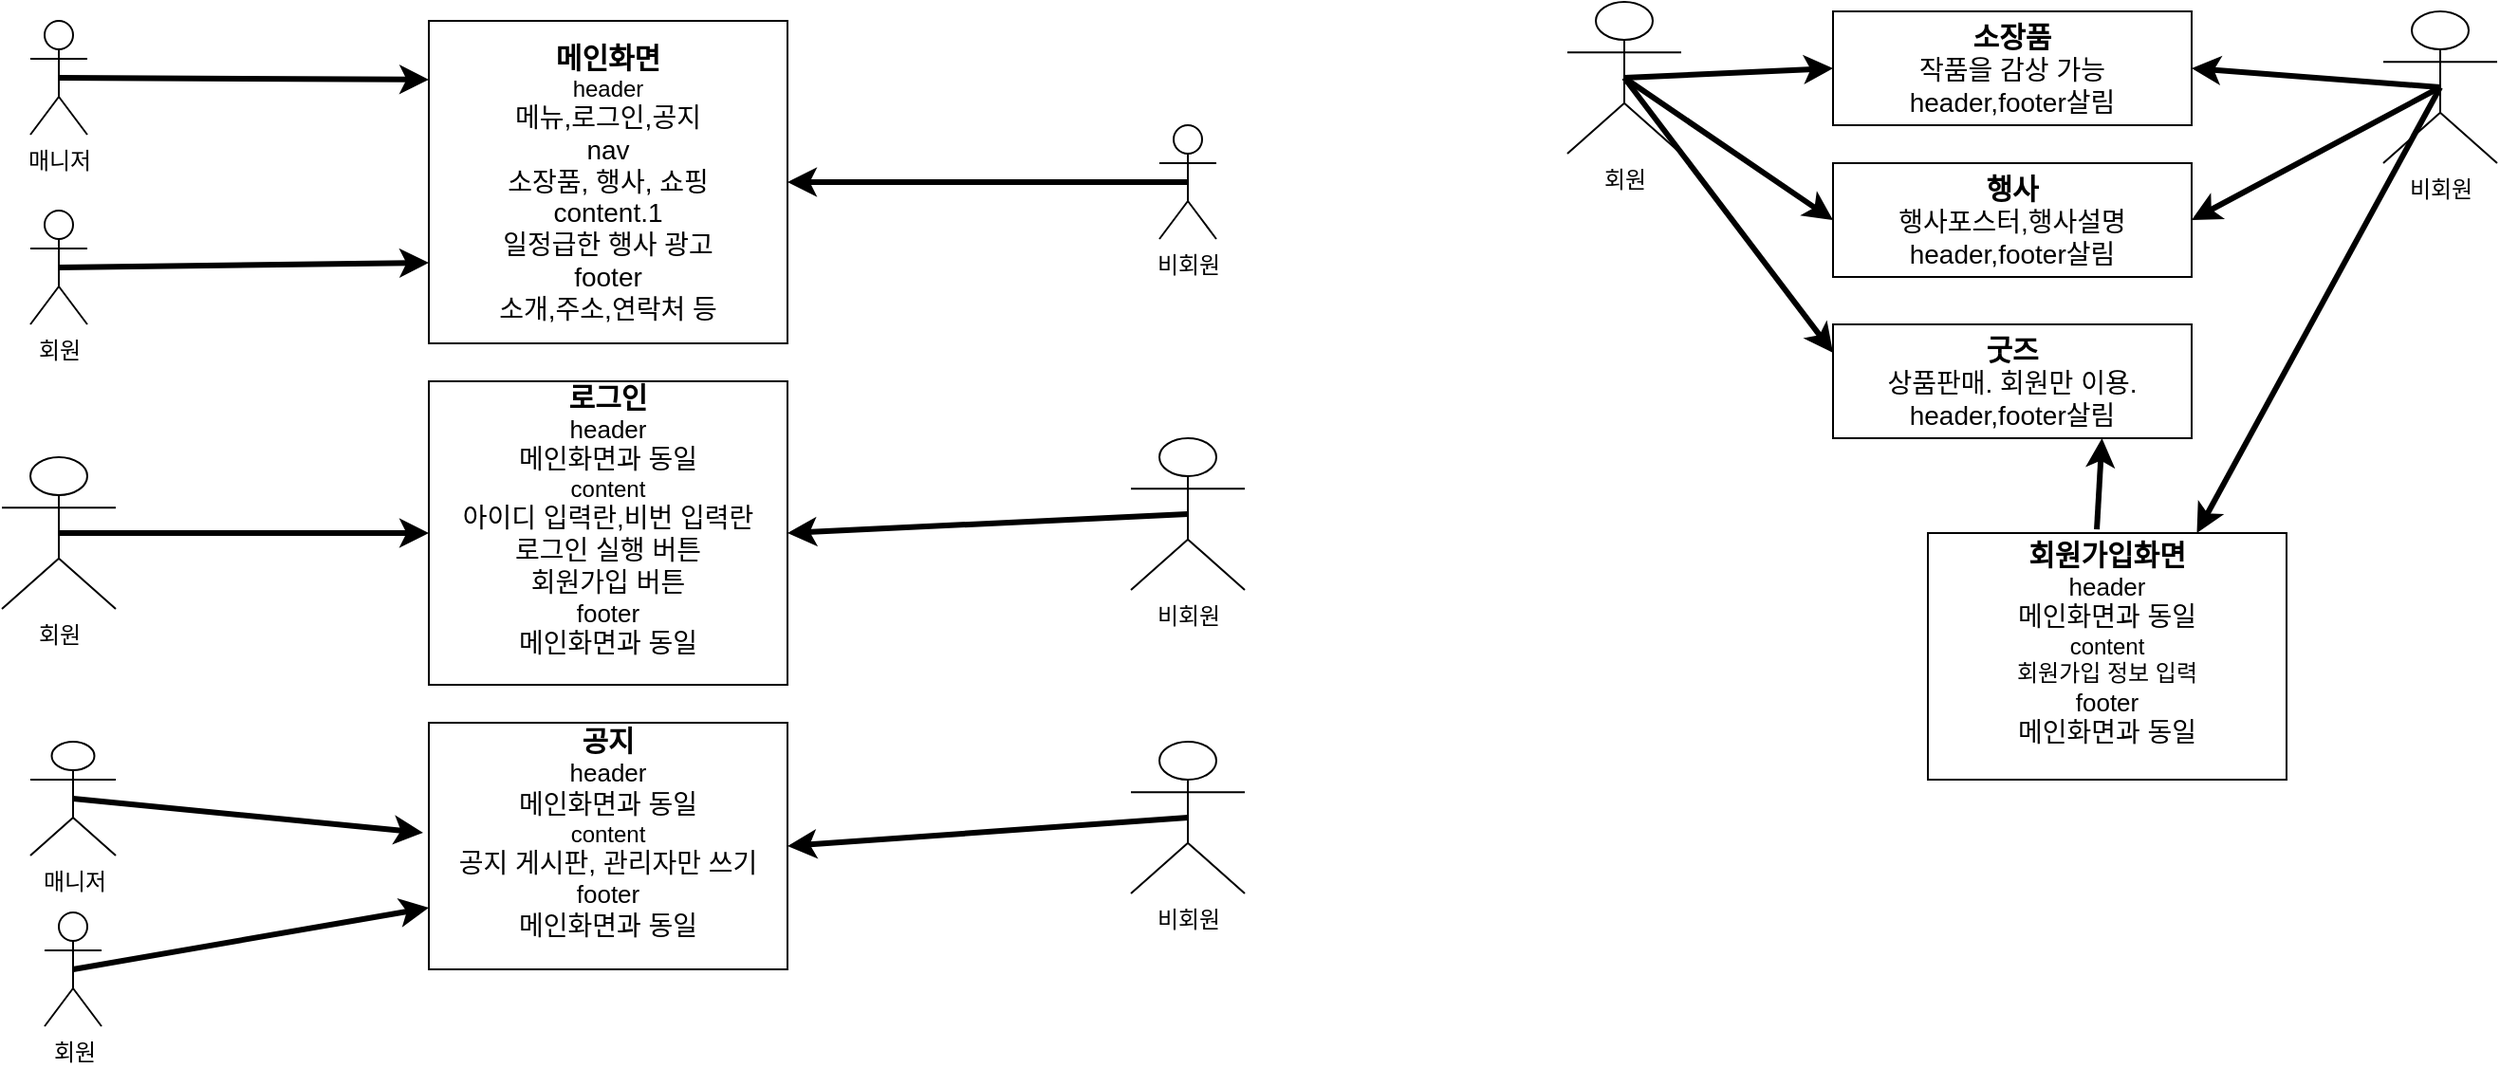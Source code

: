 <mxfile version="13.6.2" type="github">
  <diagram id="VbcrtcZrMpj6VKR41dFL" name="Page-1">
    <mxGraphModel dx="1422" dy="1931" grid="1" gridSize="10" guides="1" tooltips="1" connect="1" arrows="1" fold="1" page="1" pageScale="1" pageWidth="827" pageHeight="1169" math="0" shadow="0">
      <root>
        <mxCell id="0" />
        <mxCell id="1" parent="0" />
        <mxCell id="d6c-pHE6NMxq9UuElUnG-2" value="회원" style="shape=umlActor;verticalLabelPosition=bottom;verticalAlign=top;html=1;outlineConnect=0;" parent="1" vertex="1">
          <mxGeometry x="30" y="-450" width="30" height="60" as="geometry" />
        </mxCell>
        <mxCell id="d6c-pHE6NMxq9UuElUnG-3" value="비회원" style="shape=umlActor;verticalLabelPosition=bottom;verticalAlign=top;html=1;outlineConnect=0;" parent="1" vertex="1">
          <mxGeometry x="625" y="-495" width="30" height="60" as="geometry" />
        </mxCell>
        <mxCell id="d6c-pHE6NMxq9UuElUnG-4" value="&lt;font&gt;&lt;b style=&quot;font-size: 15px&quot;&gt;메인화면&lt;/b&gt;&lt;br&gt;&lt;div&gt;&lt;span&gt;header&lt;/span&gt;&lt;/div&gt;&lt;/font&gt;&lt;span style=&quot;font-size: 14px&quot;&gt;메뉴,로그인,공지&lt;br&gt;nav&lt;br&gt;소장품, 행사, 쇼핑&lt;br&gt;content.1&lt;br&gt;일정급한 행사 광고&lt;br&gt;footer&lt;br&gt;소개,주소,연락처 등&lt;br&gt;&lt;/span&gt;" style="rounded=0;whiteSpace=wrap;html=1;" parent="1" vertex="1">
          <mxGeometry x="240" y="-550" width="189" height="170" as="geometry" />
        </mxCell>
        <mxCell id="d6c-pHE6NMxq9UuElUnG-10" value="" style="endArrow=classic;html=1;entryX=0;entryY=0.75;entryDx=0;entryDy=0;exitX=0.5;exitY=0.5;exitDx=0;exitDy=0;exitPerimeter=0;strokeWidth=3;" parent="1" source="d6c-pHE6NMxq9UuElUnG-2" target="d6c-pHE6NMxq9UuElUnG-4" edge="1">
          <mxGeometry width="50" height="50" relative="1" as="geometry">
            <mxPoint x="100" y="80.442" as="sourcePoint" />
            <mxPoint x="364" y="88.23" as="targetPoint" />
            <Array as="points" />
          </mxGeometry>
        </mxCell>
        <mxCell id="d6c-pHE6NMxq9UuElUnG-11" value="" style="endArrow=classic;html=1;entryX=1;entryY=0.5;entryDx=0;entryDy=0;exitX=0.5;exitY=0.5;exitDx=0;exitDy=0;exitPerimeter=0;strokeWidth=3;" parent="1" source="d6c-pHE6NMxq9UuElUnG-3" target="d6c-pHE6NMxq9UuElUnG-4" edge="1">
          <mxGeometry width="50" height="50" relative="1" as="geometry">
            <mxPoint x="390" y="370" as="sourcePoint" />
            <mxPoint x="440" y="320" as="targetPoint" />
          </mxGeometry>
        </mxCell>
        <mxCell id="d6c-pHE6NMxq9UuElUnG-16" value="매니저" style="shape=umlActor;verticalLabelPosition=bottom;verticalAlign=top;html=1;outlineConnect=0;direction=east;" parent="1" vertex="1">
          <mxGeometry x="30" y="-550" width="30" height="60" as="geometry" />
        </mxCell>
        <mxCell id="d6c-pHE6NMxq9UuElUnG-17" value="&lt;font&gt;&lt;b style=&quot;font-size: 15px&quot;&gt;로그인&lt;/b&gt;&lt;br&gt;&lt;font style=&quot;font-size: 13px&quot;&gt;header &lt;/font&gt;&lt;br&gt;&lt;span style=&quot;font-size: 14px&quot;&gt;메인화면과 동일&lt;br&gt;&lt;/span&gt;content&lt;br&gt;&lt;span style=&quot;font-size: 14px&quot;&gt;아이디 입력란,비번 입력란&lt;/span&gt;&lt;br&gt;&lt;span style=&quot;font-size: 14px&quot;&gt;로그인 실행 버튼&lt;/span&gt;&lt;br&gt;&lt;span style=&quot;font-size: 14px&quot;&gt;회원가입 버튼&lt;/span&gt;&lt;br&gt;&lt;font style=&quot;font-size: 13px&quot;&gt;footer&lt;/font&gt;&lt;br&gt;&lt;font style=&quot;font-size: 14px&quot;&gt;메인화면과 동일&lt;/font&gt;&lt;br&gt;&lt;br&gt;&lt;/font&gt;" style="rounded=0;whiteSpace=wrap;html=1;" parent="1" vertex="1">
          <mxGeometry x="240" y="-360" width="189" height="160" as="geometry" />
        </mxCell>
        <mxCell id="d6c-pHE6NMxq9UuElUnG-18" value="비회원" style="shape=umlActor;verticalLabelPosition=bottom;verticalAlign=top;html=1;outlineConnect=0;" parent="1" vertex="1">
          <mxGeometry x="610" y="-330" width="60" height="80" as="geometry" />
        </mxCell>
        <mxCell id="d6c-pHE6NMxq9UuElUnG-19" value="" style="endArrow=classic;html=1;entryX=1;entryY=0.5;entryDx=0;entryDy=0;exitX=0.5;exitY=0.5;exitDx=0;exitDy=0;exitPerimeter=0;strokeWidth=3;" parent="1" source="d6c-pHE6NMxq9UuElUnG-18" target="d6c-pHE6NMxq9UuElUnG-17" edge="1">
          <mxGeometry width="50" height="50" relative="1" as="geometry">
            <mxPoint x="708" y="-80.5" as="sourcePoint" />
            <mxPoint x="508" y="-80.5" as="targetPoint" />
          </mxGeometry>
        </mxCell>
        <mxCell id="d6c-pHE6NMxq9UuElUnG-20" value="회원" style="shape=umlActor;verticalLabelPosition=bottom;verticalAlign=top;html=1;outlineConnect=0;" parent="1" vertex="1">
          <mxGeometry x="15" y="-320" width="60" height="80" as="geometry" />
        </mxCell>
        <mxCell id="d6c-pHE6NMxq9UuElUnG-21" value="" style="endArrow=classic;html=1;exitX=0.5;exitY=0.5;exitDx=0;exitDy=0;exitPerimeter=0;strokeWidth=3;" parent="1" source="d6c-pHE6NMxq9UuElUnG-20" target="d6c-pHE6NMxq9UuElUnG-17" edge="1">
          <mxGeometry width="50" height="50" relative="1" as="geometry">
            <mxPoint x="120" y="-77" as="sourcePoint" />
            <mxPoint x="361" y="-90.64" as="targetPoint" />
            <Array as="points" />
          </mxGeometry>
        </mxCell>
        <mxCell id="d6c-pHE6NMxq9UuElUnG-22" value="&lt;b&gt;&lt;font style=&quot;font-size: 15px&quot;&gt;소장품&lt;/font&gt;&lt;/b&gt;&lt;br&gt;&lt;font style=&quot;font-size: 14px&quot;&gt;작품을 감상 가능&lt;br&gt;header,footer살림&lt;/font&gt;" style="rounded=0;whiteSpace=wrap;html=1;" parent="1" vertex="1">
          <mxGeometry x="980" y="-555" width="189" height="60" as="geometry" />
        </mxCell>
        <mxCell id="d6c-pHE6NMxq9UuElUnG-23" value="회원" style="shape=umlActor;verticalLabelPosition=bottom;verticalAlign=top;html=1;outlineConnect=0;" parent="1" vertex="1">
          <mxGeometry x="840" y="-560" width="60" height="80" as="geometry" />
        </mxCell>
        <mxCell id="d6c-pHE6NMxq9UuElUnG-24" value="비회원" style="shape=umlActor;verticalLabelPosition=bottom;verticalAlign=top;html=1;outlineConnect=0;" parent="1" vertex="1">
          <mxGeometry x="1270" y="-555" width="60" height="80" as="geometry" />
        </mxCell>
        <mxCell id="d6c-pHE6NMxq9UuElUnG-25" value="" style="endArrow=classic;html=1;entryX=1;entryY=0.5;entryDx=0;entryDy=0;exitX=0.5;exitY=0.5;exitDx=0;exitDy=0;exitPerimeter=0;strokeWidth=3;" parent="1" source="d6c-pHE6NMxq9UuElUnG-24" target="d6c-pHE6NMxq9UuElUnG-27" edge="1">
          <mxGeometry width="50" height="50" relative="1" as="geometry">
            <mxPoint x="740" y="249.5" as="sourcePoint" />
            <mxPoint x="540" y="249.5" as="targetPoint" />
            <Array as="points" />
          </mxGeometry>
        </mxCell>
        <mxCell id="d6c-pHE6NMxq9UuElUnG-26" value="" style="endArrow=classic;html=1;entryX=0;entryY=0.5;entryDx=0;entryDy=0;exitX=0.5;exitY=0.5;exitDx=0;exitDy=0;exitPerimeter=0;strokeWidth=3;" parent="1" source="d6c-pHE6NMxq9UuElUnG-23" target="d6c-pHE6NMxq9UuElUnG-22" edge="1">
          <mxGeometry width="50" height="50" relative="1" as="geometry">
            <mxPoint x="100" y="251.277" as="sourcePoint" />
            <mxPoint x="361" y="230.0" as="targetPoint" />
            <Array as="points" />
          </mxGeometry>
        </mxCell>
        <mxCell id="d6c-pHE6NMxq9UuElUnG-27" value="&lt;span style=&quot;font-size: 15px&quot;&gt;&lt;b&gt;행사&lt;/b&gt;&lt;/span&gt;&lt;br&gt;&lt;font style=&quot;font-size: 14px&quot;&gt;행사포스터,행사설명&lt;br&gt;header,footer살림&lt;/font&gt;" style="rounded=0;whiteSpace=wrap;html=1;" parent="1" vertex="1">
          <mxGeometry x="980" y="-475" width="189" height="60" as="geometry" />
        </mxCell>
        <mxCell id="d6c-pHE6NMxq9UuElUnG-28" value="" style="endArrow=classic;html=1;entryX=0;entryY=0.5;entryDx=0;entryDy=0;exitX=0.5;exitY=0.5;exitDx=0;exitDy=0;exitPerimeter=0;strokeWidth=3;" parent="1" source="d6c-pHE6NMxq9UuElUnG-23" target="d6c-pHE6NMxq9UuElUnG-27" edge="1">
          <mxGeometry width="50" height="50" relative="1" as="geometry">
            <mxPoint x="105" y="60" as="sourcePoint" />
            <mxPoint x="351" y="319.36" as="targetPoint" />
            <Array as="points" />
          </mxGeometry>
        </mxCell>
        <mxCell id="d6c-pHE6NMxq9UuElUnG-29" value="" style="endArrow=classic;html=1;entryX=1;entryY=0.5;entryDx=0;entryDy=0;exitX=0.5;exitY=0.5;exitDx=0;exitDy=0;exitPerimeter=0;strokeWidth=3;" parent="1" source="d6c-pHE6NMxq9UuElUnG-24" target="d6c-pHE6NMxq9UuElUnG-22" edge="1">
          <mxGeometry width="50" height="50" relative="1" as="geometry">
            <mxPoint x="750" y="259.5" as="sourcePoint" />
            <mxPoint x="550" y="259.5" as="targetPoint" />
          </mxGeometry>
        </mxCell>
        <mxCell id="d6c-pHE6NMxq9UuElUnG-30" value="&lt;span style=&quot;font-size: 15px&quot;&gt;&lt;b&gt;굿즈&lt;/b&gt;&lt;/span&gt;&lt;br&gt;&lt;font style=&quot;font-size: 14px&quot;&gt;상품판매. 회원만 이용.&lt;br&gt;header,footer살림&lt;/font&gt;" style="rounded=0;whiteSpace=wrap;html=1;" parent="1" vertex="1">
          <mxGeometry x="980" y="-390" width="189" height="60" as="geometry" />
        </mxCell>
        <mxCell id="d6c-pHE6NMxq9UuElUnG-32" style="edgeStyle=none;rounded=0;orthogonalLoop=1;jettySize=auto;html=1;exitX=0.5;exitY=0.5;exitDx=0;exitDy=0;exitPerimeter=0;entryX=0;entryY=0.182;entryDx=0;entryDy=0;entryPerimeter=0;strokeWidth=3;" parent="1" source="d6c-pHE6NMxq9UuElUnG-16" target="d6c-pHE6NMxq9UuElUnG-4" edge="1">
          <mxGeometry relative="1" as="geometry" />
        </mxCell>
        <mxCell id="d6c-pHE6NMxq9UuElUnG-33" value="&lt;font&gt;&lt;b style=&quot;font-size: 15px&quot;&gt;회원가입화면&lt;/b&gt;&lt;br&gt;&lt;font style=&quot;font-size: 13px&quot;&gt;header &lt;/font&gt;&lt;br&gt;&lt;span style=&quot;font-size: 14px&quot;&gt;메인화면과 동일&lt;/span&gt;&lt;br&gt;content&lt;br&gt;회원가입 정보 입력&lt;br&gt;&lt;font style=&quot;font-size: 13px&quot;&gt;footer&lt;/font&gt;&lt;br&gt;&lt;font style=&quot;font-size: 14px&quot;&gt;메인화면과 동일&lt;/font&gt;&lt;br&gt;&lt;br&gt;&lt;/font&gt;" style="rounded=0;whiteSpace=wrap;html=1;" parent="1" vertex="1">
          <mxGeometry x="1030" y="-280" width="189" height="130" as="geometry" />
        </mxCell>
        <mxCell id="d6c-pHE6NMxq9UuElUnG-34" value="" style="endArrow=classic;html=1;entryX=0;entryY=0.25;entryDx=0;entryDy=0;exitX=0.5;exitY=0.5;exitDx=0;exitDy=0;exitPerimeter=0;strokeWidth=3;" parent="1" source="d6c-pHE6NMxq9UuElUnG-23" target="d6c-pHE6NMxq9UuElUnG-30" edge="1">
          <mxGeometry width="50" height="50" relative="1" as="geometry">
            <mxPoint x="150" y="60" as="sourcePoint" />
            <mxPoint x="329" y="140" as="targetPoint" />
            <Array as="points" />
          </mxGeometry>
        </mxCell>
        <mxCell id="d6c-pHE6NMxq9UuElUnG-35" value="" style="endArrow=classic;html=1;entryX=0.75;entryY=0;entryDx=0;entryDy=0;exitX=0.5;exitY=0.5;exitDx=0;exitDy=0;exitPerimeter=0;strokeWidth=3;" parent="1" source="d6c-pHE6NMxq9UuElUnG-24" target="d6c-pHE6NMxq9UuElUnG-33" edge="1">
          <mxGeometry width="50" height="50" relative="1" as="geometry">
            <mxPoint x="700" y="70" as="sourcePoint" />
            <mxPoint x="518" y="140" as="targetPoint" />
            <Array as="points" />
          </mxGeometry>
        </mxCell>
        <mxCell id="d6c-pHE6NMxq9UuElUnG-37" value="&lt;font&gt;&lt;span style=&quot;font-size: 15px&quot;&gt;&lt;b&gt;공지&lt;/b&gt;&lt;/span&gt;&lt;br&gt;&lt;font style=&quot;font-size: 13px&quot;&gt;header &lt;/font&gt;&lt;br&gt;&lt;span style=&quot;font-size: 14px&quot;&gt;메인화면과 동일&lt;br&gt;&lt;/span&gt;content&lt;br&gt;&lt;span style=&quot;font-size: 14px&quot;&gt;공지 게시판, 관리자만 쓰기&lt;/span&gt;&lt;br&gt;&lt;font style=&quot;font-size: 13px&quot;&gt;footer&lt;/font&gt;&lt;br&gt;&lt;font style=&quot;font-size: 14px&quot;&gt;메인화면과 동일&lt;/font&gt;&lt;br&gt;&lt;br&gt;&lt;/font&gt;" style="rounded=0;whiteSpace=wrap;html=1;" parent="1" vertex="1">
          <mxGeometry x="240" y="-180" width="189" height="130" as="geometry" />
        </mxCell>
        <mxCell id="d6c-pHE6NMxq9UuElUnG-38" value="매니저" style="shape=umlActor;verticalLabelPosition=bottom;verticalAlign=top;html=1;outlineConnect=0;direction=east;" parent="1" vertex="1">
          <mxGeometry x="30" y="-170" width="45" height="60" as="geometry" />
        </mxCell>
        <mxCell id="d6c-pHE6NMxq9UuElUnG-39" value="" style="endArrow=classic;html=1;exitX=0.5;exitY=0.5;exitDx=0;exitDy=0;exitPerimeter=0;strokeWidth=3;entryX=-0.016;entryY=0.446;entryDx=0;entryDy=0;entryPerimeter=0;" parent="1" source="d6c-pHE6NMxq9UuElUnG-38" target="d6c-pHE6NMxq9UuElUnG-37" edge="1">
          <mxGeometry width="50" height="50" relative="1" as="geometry">
            <mxPoint x="170" y="-120" as="sourcePoint" />
            <mxPoint x="290" y="-120" as="targetPoint" />
            <Array as="points" />
          </mxGeometry>
        </mxCell>
        <mxCell id="d6c-pHE6NMxq9UuElUnG-40" value="비회원" style="shape=umlActor;verticalLabelPosition=bottom;verticalAlign=top;html=1;outlineConnect=0;" parent="1" vertex="1">
          <mxGeometry x="610" y="-170" width="60" height="80" as="geometry" />
        </mxCell>
        <mxCell id="d6c-pHE6NMxq9UuElUnG-41" value="회원" style="shape=umlActor;verticalLabelPosition=bottom;verticalAlign=top;html=1;outlineConnect=0;" parent="1" vertex="1">
          <mxGeometry x="37.5" y="-80" width="30" height="60" as="geometry" />
        </mxCell>
        <mxCell id="d6c-pHE6NMxq9UuElUnG-42" value="" style="endArrow=classic;html=1;exitX=0.5;exitY=0.5;exitDx=0;exitDy=0;exitPerimeter=0;strokeWidth=3;entryX=0;entryY=0.75;entryDx=0;entryDy=0;" parent="1" source="d6c-pHE6NMxq9UuElUnG-41" target="d6c-pHE6NMxq9UuElUnG-37" edge="1">
          <mxGeometry width="50" height="50" relative="1" as="geometry">
            <mxPoint x="160.52" y="-57.98" as="sourcePoint" />
            <mxPoint x="318.996" y="-30.0" as="targetPoint" />
            <Array as="points" />
          </mxGeometry>
        </mxCell>
        <mxCell id="d6c-pHE6NMxq9UuElUnG-43" value="" style="endArrow=classic;html=1;entryX=1;entryY=0.5;entryDx=0;entryDy=0;exitX=0.5;exitY=0.5;exitDx=0;exitDy=0;exitPerimeter=0;strokeWidth=3;" parent="1" source="d6c-pHE6NMxq9UuElUnG-40" target="d6c-pHE6NMxq9UuElUnG-37" edge="1">
          <mxGeometry width="50" height="50" relative="1" as="geometry">
            <mxPoint x="690" y="-120" as="sourcePoint" />
            <mxPoint x="508" y="-120" as="targetPoint" />
          </mxGeometry>
        </mxCell>
        <mxCell id="d6c-pHE6NMxq9UuElUnG-95" value="" style="endArrow=classic;html=1;strokeWidth=3;exitX=0.471;exitY=-0.015;exitDx=0;exitDy=0;exitPerimeter=0;entryX=0.75;entryY=1;entryDx=0;entryDy=0;" parent="1" source="d6c-pHE6NMxq9UuElUnG-33" target="d6c-pHE6NMxq9UuElUnG-30" edge="1">
          <mxGeometry width="50" height="50" relative="1" as="geometry">
            <mxPoint x="1070" y="-265" as="sourcePoint" />
            <mxPoint x="1120" y="-315" as="targetPoint" />
          </mxGeometry>
        </mxCell>
      </root>
    </mxGraphModel>
  </diagram>
</mxfile>
